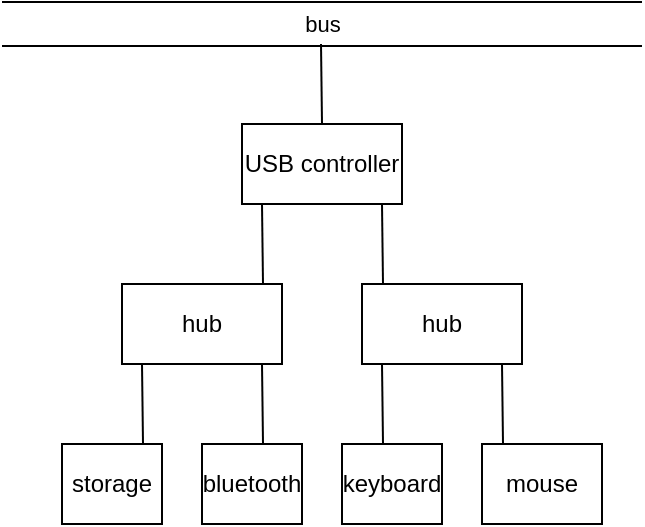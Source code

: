 <mxfile version="21.0.10" type="device"><diagram name="Page-1" id="r88WnvRVORwrYFejIt-5"><mxGraphModel dx="678" dy="904" grid="1" gridSize="10" guides="1" tooltips="1" connect="1" arrows="1" fold="1" page="1" pageScale="1" pageWidth="827" pageHeight="1169" math="0" shadow="0"><root><mxCell id="0"/><mxCell id="1" parent="0"/><mxCell id="_B9gCYp1_pOcSZyjMn9U-40" value="bus" style="shape=link;html=1;rounded=0;width=22;" edge="1" parent="1"><mxGeometry width="100" relative="1" as="geometry"><mxPoint x="400" y="190" as="sourcePoint"/><mxPoint x="720" y="190" as="targetPoint"/></mxGeometry></mxCell><mxCell id="_B9gCYp1_pOcSZyjMn9U-44" value="USB controller" style="rounded=0;whiteSpace=wrap;html=1;" vertex="1" parent="1"><mxGeometry x="520" y="240" width="80" height="40" as="geometry"/></mxCell><mxCell id="_B9gCYp1_pOcSZyjMn9U-45" value="" style="endArrow=none;html=1;rounded=0;" edge="1" parent="1"><mxGeometry width="50" height="50" relative="1" as="geometry"><mxPoint x="560" y="240" as="sourcePoint"/><mxPoint x="559.5" y="200" as="targetPoint"/></mxGeometry></mxCell><mxCell id="_B9gCYp1_pOcSZyjMn9U-55" value="" style="endArrow=none;html=1;rounded=0;" edge="1" parent="1"><mxGeometry width="50" height="50" relative="1" as="geometry"><mxPoint x="590.5" y="320" as="sourcePoint"/><mxPoint x="590" y="280" as="targetPoint"/></mxGeometry></mxCell><mxCell id="_B9gCYp1_pOcSZyjMn9U-56" value="hub" style="rounded=0;whiteSpace=wrap;html=1;" vertex="1" parent="1"><mxGeometry x="580" y="320" width="80" height="40" as="geometry"/></mxCell><mxCell id="_B9gCYp1_pOcSZyjMn9U-57" value="mouse" style="rounded=0;whiteSpace=wrap;html=1;" vertex="1" parent="1"><mxGeometry x="640" y="400" width="60" height="40" as="geometry"/></mxCell><mxCell id="_B9gCYp1_pOcSZyjMn9U-58" value="keyboard" style="rounded=0;whiteSpace=wrap;html=1;" vertex="1" parent="1"><mxGeometry x="570" y="400" width="50" height="40" as="geometry"/></mxCell><mxCell id="_B9gCYp1_pOcSZyjMn9U-59" value="" style="endArrow=none;html=1;rounded=0;" edge="1" parent="1"><mxGeometry width="50" height="50" relative="1" as="geometry"><mxPoint x="650.5" y="400" as="sourcePoint"/><mxPoint x="650" y="360" as="targetPoint"/></mxGeometry></mxCell><mxCell id="_B9gCYp1_pOcSZyjMn9U-60" value="" style="endArrow=none;html=1;rounded=0;" edge="1" parent="1"><mxGeometry width="50" height="50" relative="1" as="geometry"><mxPoint x="590.5" y="400" as="sourcePoint"/><mxPoint x="590" y="360" as="targetPoint"/></mxGeometry></mxCell><mxCell id="_B9gCYp1_pOcSZyjMn9U-61" value="hub" style="rounded=0;whiteSpace=wrap;html=1;" vertex="1" parent="1"><mxGeometry x="460" y="320" width="80" height="40" as="geometry"/></mxCell><mxCell id="_B9gCYp1_pOcSZyjMn9U-62" value="" style="endArrow=none;html=1;rounded=0;" edge="1" parent="1"><mxGeometry width="50" height="50" relative="1" as="geometry"><mxPoint x="530.5" y="320" as="sourcePoint"/><mxPoint x="530" y="280" as="targetPoint"/></mxGeometry></mxCell><mxCell id="_B9gCYp1_pOcSZyjMn9U-63" value="" style="endArrow=none;html=1;rounded=0;" edge="1" parent="1"><mxGeometry width="50" height="50" relative="1" as="geometry"><mxPoint x="470.5" y="400" as="sourcePoint"/><mxPoint x="470" y="360" as="targetPoint"/></mxGeometry></mxCell><mxCell id="_B9gCYp1_pOcSZyjMn9U-64" value="" style="endArrow=none;html=1;rounded=0;" edge="1" parent="1"><mxGeometry width="50" height="50" relative="1" as="geometry"><mxPoint x="530.5" y="400" as="sourcePoint"/><mxPoint x="530" y="360" as="targetPoint"/></mxGeometry></mxCell><mxCell id="_B9gCYp1_pOcSZyjMn9U-65" value="bluetooth" style="rounded=0;whiteSpace=wrap;html=1;" vertex="1" parent="1"><mxGeometry x="500" y="400" width="50" height="40" as="geometry"/></mxCell><mxCell id="_B9gCYp1_pOcSZyjMn9U-66" value="storage" style="rounded=0;whiteSpace=wrap;html=1;" vertex="1" parent="1"><mxGeometry x="430" y="400" width="50" height="40" as="geometry"/></mxCell></root></mxGraphModel></diagram></mxfile>